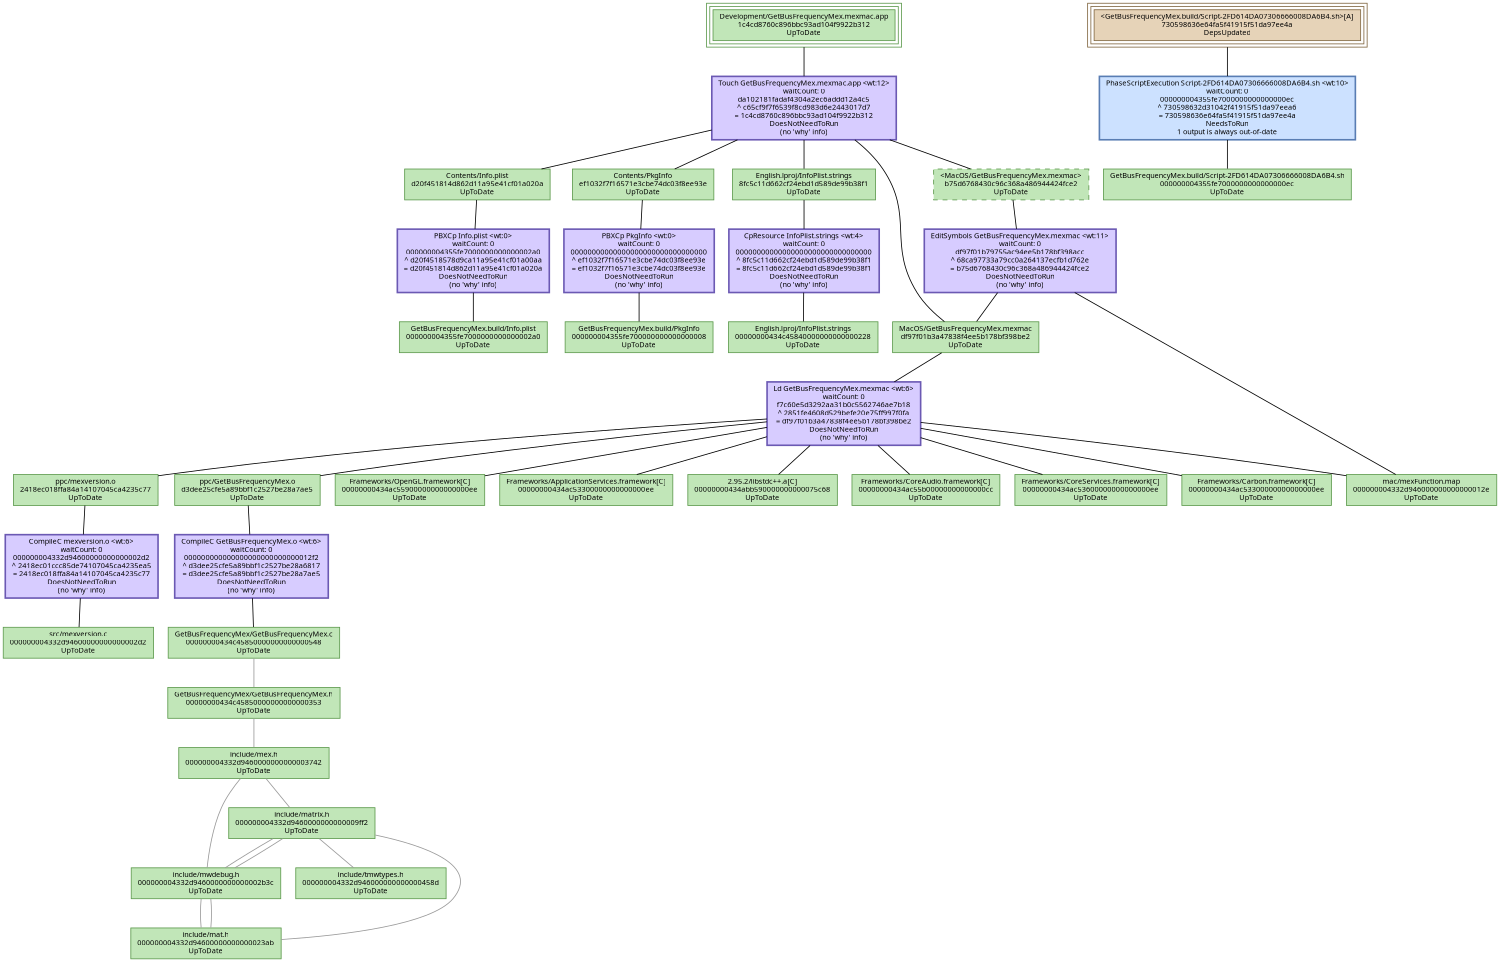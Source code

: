 digraph GetBusFrequencyMex {
   size = "10.000000,8.500000";
   concentrate = false;

   node [ shape = box, style = filled, color = "0.3 0.5 0.6", fillcolor = "0.3 0.2 0.9", fontname = "Monaco", fontsize = "9" ];
   n00001 [ label = "Development/GetBusFrequencyMex.mexmac.app\n1c4cd8760c896bbc93ad104f9922b312\nUpToDate", peripheries = 3 ];
   n00002 [ label = "Contents/Info.plist\nd20f451814d862d11a95e41cf01a020a\nUpToDate" ];
   n00003 [ label = "GetBusFrequencyMex.build/Info.plist\n000000004355fe7000000000000002a0\nUpToDate" ];
   n00004 [ label = "Contents/PkgInfo\nef1032f7f16571e3cbe74dc03f8ee93e\nUpToDate" ];
   n00005 [ label = "GetBusFrequencyMex.build/PkgInfo\n000000004355fe700000000000000008\nUpToDate" ];
   n00006 [ label = "English.lproj/InfoPlist.strings\n8fc5c11d662cf24ebd1d589de99b38f1\nUpToDate" ];
   n00007 [ label = "English.lproj/InfoPlist.strings\n00000000434c45840000000000000228\nUpToDate" ];
   n00008 [ label = "ppc/mexversion.o\n2418ec018ffa84a14107045ca4235c77\nUpToDate" ];
   n00009 [ label = "src/mexversion.c\n000000004332d94600000000000002d2\nUpToDate" ];
   n00010 [ label = "ppc/GetBusFrequencyMex.o\nd3dee25cfe5a89bbf1c2527be28a7ae5\nUpToDate" ];
   n00011 [ label = "GetBusFrequencyMex/GetBusFrequencyMex.c\n00000000434c45850000000000000548\nUpToDate" ];
   n00012 [ label = "MacOS/GetBusFrequencyMex.mexmac\ndf97f01b3a47838f4ee5b178bf398be2\nUpToDate" ];
   n00013 [ label = "Frameworks/OpenGL.framework[C]\n00000000434ac55900000000000000ee\nUpToDate" ];
   n00014 [ label = "Frameworks/ApplicationServices.framework[C]\n00000000434ac53300000000000000ee\nUpToDate" ];
   n00015 [ label = "2.95.2/libstdc++.a[C]\n00000000434abb590000000000075c68\nUpToDate" ];
   n00016 [ label = "Frameworks/CoreAudio.framework[C]\n00000000434ac55b00000000000000cc\nUpToDate" ];
   n00017 [ label = "Frameworks/CoreServices.framework[C]\n00000000434ac53600000000000000ee\nUpToDate" ];
   n00018 [ label = "Frameworks/Carbon.framework[C]\n00000000434ac53300000000000000ee\nUpToDate" ];
   n00019 [ label = "mac/mexFunction.map\n000000004332d946000000000000012e\nUpToDate" ];
   n00020 [ label = "<GetBusFrequencyMex.build/Script-2FD614DA07306666008DA6B4.sh>[A]\n730598636e64fa5f41915f51da97ee4a\nDepsUpdated", color = "0.1 0.5 0.5", fillcolor = "0.1 0.2 0.9", peripheries = 3 ];
   n00021 [ label = "GetBusFrequencyMex.build/Script-2FD614DA07306666008DA6B4.sh\n000000004355fe7000000000000000ec\nUpToDate" ];
   n00022 [ label = "<MacOS/GetBusFrequencyMex.mexmac>\nb75d6768430c96c368a486944424fce2\nUpToDate", style = "filled,dashed" ];
   n00023 [ label = "GetBusFrequencyMex/GetBusFrequencyMex.h\n00000000434c45850000000000000353\nUpToDate" ];
   n00024 [ label = "include/mex.h\n000000004332d9460000000000003742\nUpToDate" ];
   n00025 [ label = "include/matrix.h\n000000004332d9460000000000009ff2\nUpToDate" ];
   n00026 [ label = "include/mwdebug.h\n000000004332d9460000000000002b3c\nUpToDate" ];
   n00027 [ label = "include/tmwtypes.h\n000000004332d946000000000000458d\nUpToDate" ];
   n00028 [ label = "include/mat.h\n000000004332d94600000000000023ab\nUpToDate" ];

   node [ shape = box, style = "filled,bold", color = "0.7 0.5 0.7", fillcolor = "0.7 0.2 1.0", fontname = "Monaco", fontsize = "9" ];
   c00001 [ label = "PBXCp Info.plist <wt:0>\nwaitCount: 0\n000000004355fe7000000000000002a0\n^ d20f4518578d9ca11a95e41cf01a00aa\n= d20f451814d862d11a95e41cf01a020a\nDoesNotNeedToRun\n(no 'why' info)" ];
   c00002 [ label = "PBXCp PkgInfo <wt:0>\nwaitCount: 0\n00000000000000000000000000000000\n^ ef1032f7f16571e3cbe74dc03f8ee93e\n= ef1032f7f16571e3cbe74dc03f8ee93e\nDoesNotNeedToRun\n(no 'why' info)" ];
   c00003 [ label = "CpResource InfoPlist.strings <wt:4>\nwaitCount: 0\n00000000000000000000000000000000\n^ 8fc5c11d662cf24ebd1d589de99b38f1\n= 8fc5c11d662cf24ebd1d589de99b38f1\nDoesNotNeedToRun\n(no 'why' info)" ];
   c00004 [ label = "CompileC mexversion.o <wt:6>\nwaitCount: 0\n000000004332d94600000000000002d2\n^ 2418ec01ccc85de74107045ca4235ea5\n= 2418ec018ffa84a14107045ca4235c77\nDoesNotNeedToRun\n(no 'why' info)" ];
   c00005 [ label = "CompileC GetBusFrequencyMex.o <wt:6>\nwaitCount: 0\n000000000000000000000000000012f2\n^ d3dee25cfe5a89bbf1c2527be28a6817\n= d3dee25cfe5a89bbf1c2527be28a7ae5\nDoesNotNeedToRun\n(no 'why' info)" ];
   c00006 [ label = "Ld GetBusFrequencyMex.mexmac <wt:6>\nwaitCount: 0\nf7c60e5d3292aa31b0c5562746ae7b18\n^ 2851fe4608d529befe20e75ff997f0fa\n= df97f01b3a47838f4ee5b178bf398be2\nDoesNotNeedToRun\n(no 'why' info)" ];
   c00007 [ label = "PhaseScriptExecution Script-2FD614DA07306666008DA6B4.sh <wt:10>\nwaitCount: 0\n000000004355fe7000000000000000ec\n^ 730598632d31042f41915f51da97eea6\n= 730598636e64fa5f41915f51da97ee4a\nNeedsToRun\n1 output is always out-of-date", color = "0.6 0.5 0.7", fillcolor = "0.6 0.2 1.0" ];
   c00008 [ label = "EditSymbols GetBusFrequencyMex.mexmac <wt:11>\nwaitCount: 0\ndf97f01b79755ac94ee5b178bf398acc\n^ 68ca97733a79cc0a264137ecfb1d762e\n= b75d6768430c96c368a486944424fce2\nDoesNotNeedToRun\n(no 'why' info)" ];
   c00009 [ label = "Touch GetBusFrequencyMex.mexmac.app <wt:12>\nwaitCount: 0\nda102181fadaf4304a2ec6addd12a4c5\n^ c65cf9f7f6539f8cd983d6e2443017d7\n= 1c4cd8760c896bbc93ad104f9922b312\nDoesNotNeedToRun\n(no 'why' info)" ];

   edge [ style = solid, color = black, arrowhead = none, arrowtail = normal ];
   n00001 -> { c00009 };
   n00002 -> { c00001 };
   n00004 -> { c00002 };
   n00006 -> { c00003 };
   n00008 -> { c00004 };
   n00010 -> { c00005 };
   n00012 -> { c00006 };
   n00020 -> { c00007 };
   n00022 -> { c00008 };
   c00001 -> { n00003 };
   c00002 -> { n00005 n00005 };
   c00003 -> { n00007 n00007 };
   c00004 -> { n00009 };
   c00005 -> { n00011 };
   c00006 -> { n00008 n00010 n00013 n00014 n00015 n00016 n00017 n00018 n00019 };
   c00007 -> { n00021 };
   c00008 -> { n00012 n00019 };
   c00009 -> { n00002 n00004 n00006 n00012 n00022 };

   edge [ style = solid, color = gray60, arrowhead = none, arrowtail = normal ];
   n00011 -> { n00023 };
   n00023 -> { n00024 };
   n00024 -> { n00025 n00025 n00026 };
   n00025 -> { n00027 n00026 };
   n00026 -> { n00025 n00028 };
   n00028 -> { n00025 n00026 };
}
